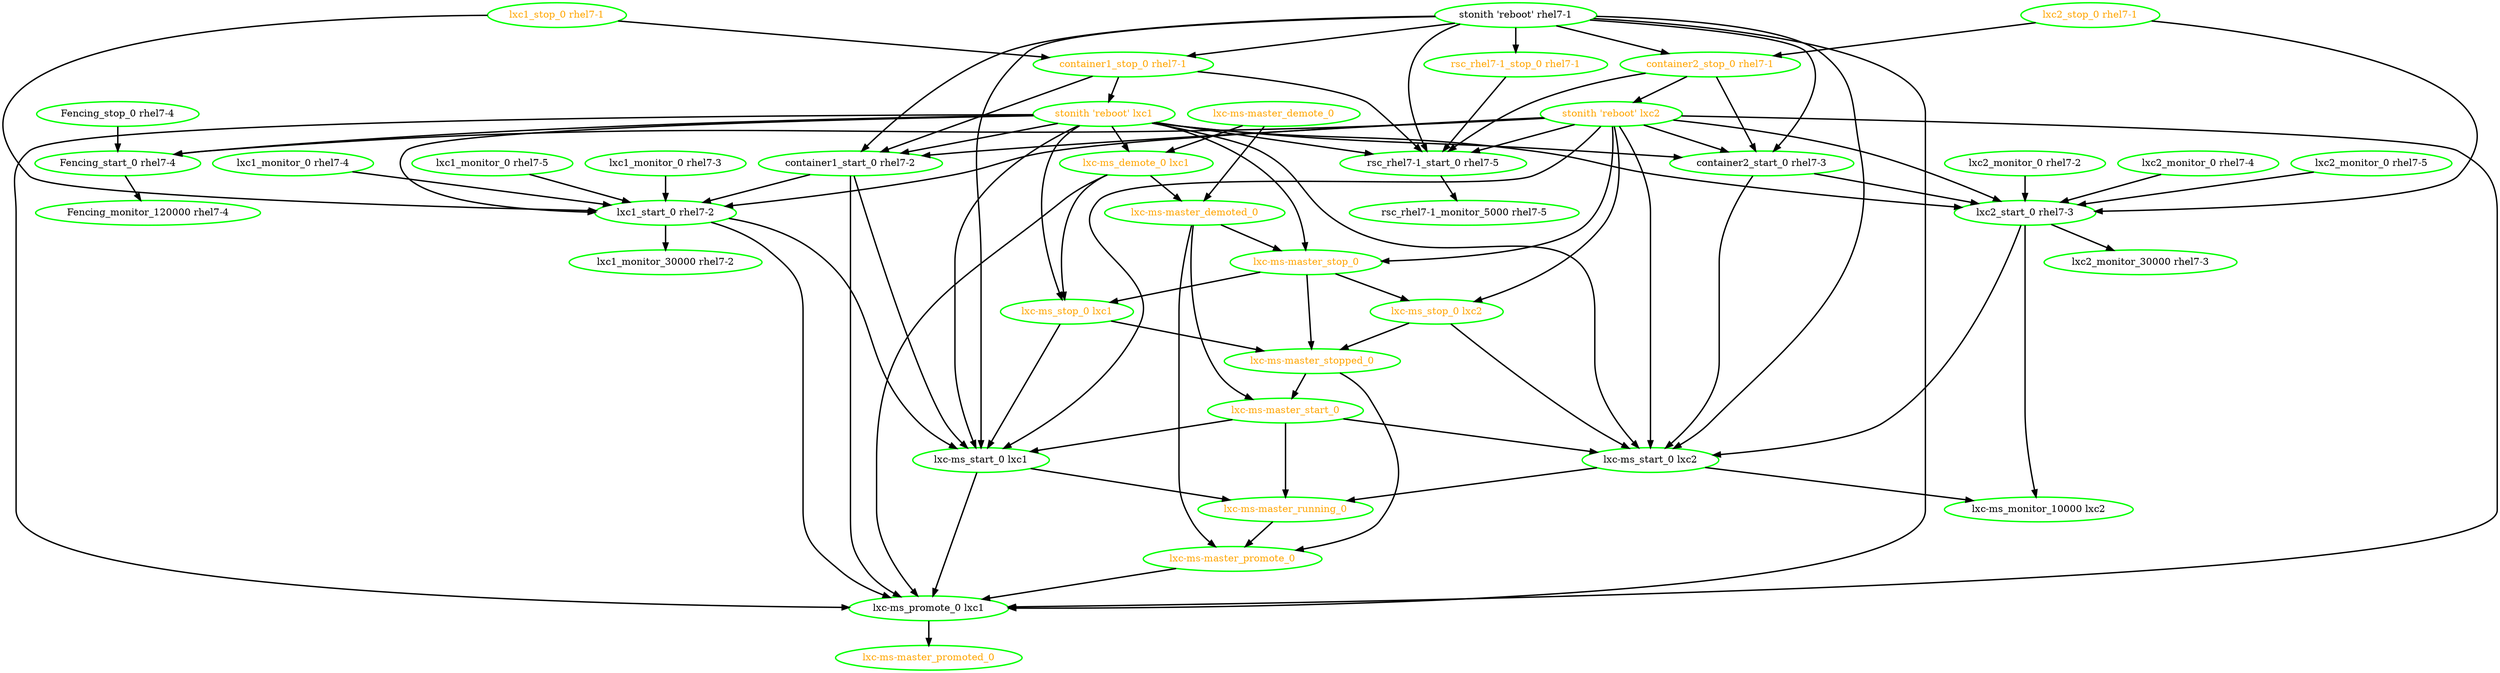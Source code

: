 digraph "g" {
"Fencing_monitor_120000 rhel7-4" [ style=bold color="green" fontcolor="black"]
"Fencing_start_0 rhel7-4" -> "Fencing_monitor_120000 rhel7-4" [ style = bold]
"Fencing_start_0 rhel7-4" [ style=bold color="green" fontcolor="black"]
"Fencing_stop_0 rhel7-4" -> "Fencing_start_0 rhel7-4" [ style = bold]
"Fencing_stop_0 rhel7-4" [ style=bold color="green" fontcolor="black"]
"container1_start_0 rhel7-2" -> "lxc-ms_promote_0 lxc1" [ style = bold]
"container1_start_0 rhel7-2" -> "lxc-ms_start_0 lxc1" [ style = bold]
"container1_start_0 rhel7-2" -> "lxc1_start_0 rhel7-2" [ style = bold]
"container1_start_0 rhel7-2" [ style=bold color="green" fontcolor="black"]
"container1_stop_0 rhel7-1" -> "container1_start_0 rhel7-2" [ style = bold]
"container1_stop_0 rhel7-1" -> "rsc_rhel7-1_start_0 rhel7-5" [ style = bold]
"container1_stop_0 rhel7-1" -> "stonith 'reboot' lxc1" [ style = bold]
"container1_stop_0 rhel7-1" [ style=bold color="green" fontcolor="orange"]
"container2_start_0 rhel7-3" -> "lxc-ms_start_0 lxc2" [ style = bold]
"container2_start_0 rhel7-3" -> "lxc2_start_0 rhel7-3" [ style = bold]
"container2_start_0 rhel7-3" [ style=bold color="green" fontcolor="black"]
"container2_stop_0 rhel7-1" -> "container2_start_0 rhel7-3" [ style = bold]
"container2_stop_0 rhel7-1" -> "rsc_rhel7-1_start_0 rhel7-5" [ style = bold]
"container2_stop_0 rhel7-1" -> "stonith 'reboot' lxc2" [ style = bold]
"container2_stop_0 rhel7-1" [ style=bold color="green" fontcolor="orange"]
"lxc-ms-master_demote_0" -> "lxc-ms-master_demoted_0" [ style = bold]
"lxc-ms-master_demote_0" -> "lxc-ms_demote_0 lxc1" [ style = bold]
"lxc-ms-master_demote_0" [ style=bold color="green" fontcolor="orange"]
"lxc-ms-master_demoted_0" -> "lxc-ms-master_promote_0" [ style = bold]
"lxc-ms-master_demoted_0" -> "lxc-ms-master_start_0" [ style = bold]
"lxc-ms-master_demoted_0" -> "lxc-ms-master_stop_0" [ style = bold]
"lxc-ms-master_demoted_0" [ style=bold color="green" fontcolor="orange"]
"lxc-ms-master_promote_0" -> "lxc-ms_promote_0 lxc1" [ style = bold]
"lxc-ms-master_promote_0" [ style=bold color="green" fontcolor="orange"]
"lxc-ms-master_promoted_0" [ style=bold color="green" fontcolor="orange"]
"lxc-ms-master_running_0" -> "lxc-ms-master_promote_0" [ style = bold]
"lxc-ms-master_running_0" [ style=bold color="green" fontcolor="orange"]
"lxc-ms-master_start_0" -> "lxc-ms-master_running_0" [ style = bold]
"lxc-ms-master_start_0" -> "lxc-ms_start_0 lxc1" [ style = bold]
"lxc-ms-master_start_0" -> "lxc-ms_start_0 lxc2" [ style = bold]
"lxc-ms-master_start_0" [ style=bold color="green" fontcolor="orange"]
"lxc-ms-master_stop_0" -> "lxc-ms-master_stopped_0" [ style = bold]
"lxc-ms-master_stop_0" -> "lxc-ms_stop_0 lxc1" [ style = bold]
"lxc-ms-master_stop_0" -> "lxc-ms_stop_0 lxc2" [ style = bold]
"lxc-ms-master_stop_0" [ style=bold color="green" fontcolor="orange"]
"lxc-ms-master_stopped_0" -> "lxc-ms-master_promote_0" [ style = bold]
"lxc-ms-master_stopped_0" -> "lxc-ms-master_start_0" [ style = bold]
"lxc-ms-master_stopped_0" [ style=bold color="green" fontcolor="orange"]
"lxc-ms_demote_0 lxc1" -> "lxc-ms-master_demoted_0" [ style = bold]
"lxc-ms_demote_0 lxc1" -> "lxc-ms_promote_0 lxc1" [ style = bold]
"lxc-ms_demote_0 lxc1" -> "lxc-ms_stop_0 lxc1" [ style = bold]
"lxc-ms_demote_0 lxc1" [ style=bold color="green" fontcolor="orange"]
"lxc-ms_monitor_10000 lxc2" [ style=bold color="green" fontcolor="black"]
"lxc-ms_promote_0 lxc1" -> "lxc-ms-master_promoted_0" [ style = bold]
"lxc-ms_promote_0 lxc1" [ style=bold color="green" fontcolor="black"]
"lxc-ms_start_0 lxc1" -> "lxc-ms-master_running_0" [ style = bold]
"lxc-ms_start_0 lxc1" -> "lxc-ms_promote_0 lxc1" [ style = bold]
"lxc-ms_start_0 lxc1" [ style=bold color="green" fontcolor="black"]
"lxc-ms_start_0 lxc2" -> "lxc-ms-master_running_0" [ style = bold]
"lxc-ms_start_0 lxc2" -> "lxc-ms_monitor_10000 lxc2" [ style = bold]
"lxc-ms_start_0 lxc2" [ style=bold color="green" fontcolor="black"]
"lxc-ms_stop_0 lxc1" -> "lxc-ms-master_stopped_0" [ style = bold]
"lxc-ms_stop_0 lxc1" -> "lxc-ms_start_0 lxc1" [ style = bold]
"lxc-ms_stop_0 lxc1" [ style=bold color="green" fontcolor="orange"]
"lxc-ms_stop_0 lxc2" -> "lxc-ms-master_stopped_0" [ style = bold]
"lxc-ms_stop_0 lxc2" -> "lxc-ms_start_0 lxc2" [ style = bold]
"lxc-ms_stop_0 lxc2" [ style=bold color="green" fontcolor="orange"]
"lxc1_monitor_0 rhel7-3" -> "lxc1_start_0 rhel7-2" [ style = bold]
"lxc1_monitor_0 rhel7-3" [ style=bold color="green" fontcolor="black"]
"lxc1_monitor_0 rhel7-4" -> "lxc1_start_0 rhel7-2" [ style = bold]
"lxc1_monitor_0 rhel7-4" [ style=bold color="green" fontcolor="black"]
"lxc1_monitor_0 rhel7-5" -> "lxc1_start_0 rhel7-2" [ style = bold]
"lxc1_monitor_0 rhel7-5" [ style=bold color="green" fontcolor="black"]
"lxc1_monitor_30000 rhel7-2" [ style=bold color="green" fontcolor="black"]
"lxc1_start_0 rhel7-2" -> "lxc-ms_promote_0 lxc1" [ style = bold]
"lxc1_start_0 rhel7-2" -> "lxc-ms_start_0 lxc1" [ style = bold]
"lxc1_start_0 rhel7-2" -> "lxc1_monitor_30000 rhel7-2" [ style = bold]
"lxc1_start_0 rhel7-2" [ style=bold color="green" fontcolor="black"]
"lxc1_stop_0 rhel7-1" -> "container1_stop_0 rhel7-1" [ style = bold]
"lxc1_stop_0 rhel7-1" -> "lxc1_start_0 rhel7-2" [ style = bold]
"lxc1_stop_0 rhel7-1" [ style=bold color="green" fontcolor="orange"]
"lxc2_monitor_0 rhel7-2" -> "lxc2_start_0 rhel7-3" [ style = bold]
"lxc2_monitor_0 rhel7-2" [ style=bold color="green" fontcolor="black"]
"lxc2_monitor_0 rhel7-4" -> "lxc2_start_0 rhel7-3" [ style = bold]
"lxc2_monitor_0 rhel7-4" [ style=bold color="green" fontcolor="black"]
"lxc2_monitor_0 rhel7-5" -> "lxc2_start_0 rhel7-3" [ style = bold]
"lxc2_monitor_0 rhel7-5" [ style=bold color="green" fontcolor="black"]
"lxc2_monitor_30000 rhel7-3" [ style=bold color="green" fontcolor="black"]
"lxc2_start_0 rhel7-3" -> "lxc-ms_monitor_10000 lxc2" [ style = bold]
"lxc2_start_0 rhel7-3" -> "lxc-ms_start_0 lxc2" [ style = bold]
"lxc2_start_0 rhel7-3" -> "lxc2_monitor_30000 rhel7-3" [ style = bold]
"lxc2_start_0 rhel7-3" [ style=bold color="green" fontcolor="black"]
"lxc2_stop_0 rhel7-1" -> "container2_stop_0 rhel7-1" [ style = bold]
"lxc2_stop_0 rhel7-1" -> "lxc2_start_0 rhel7-3" [ style = bold]
"lxc2_stop_0 rhel7-1" [ style=bold color="green" fontcolor="orange"]
"rsc_rhel7-1_monitor_5000 rhel7-5" [ style=bold color="green" fontcolor="black"]
"rsc_rhel7-1_start_0 rhel7-5" -> "rsc_rhel7-1_monitor_5000 rhel7-5" [ style = bold]
"rsc_rhel7-1_start_0 rhel7-5" [ style=bold color="green" fontcolor="black"]
"rsc_rhel7-1_stop_0 rhel7-1" -> "rsc_rhel7-1_start_0 rhel7-5" [ style = bold]
"rsc_rhel7-1_stop_0 rhel7-1" [ style=bold color="green" fontcolor="orange"]
"stonith 'reboot' lxc1" -> "Fencing_start_0 rhel7-4" [ style = bold]
"stonith 'reboot' lxc1" -> "container1_start_0 rhel7-2" [ style = bold]
"stonith 'reboot' lxc1" -> "container2_start_0 rhel7-3" [ style = bold]
"stonith 'reboot' lxc1" -> "lxc-ms-master_stop_0" [ style = bold]
"stonith 'reboot' lxc1" -> "lxc-ms_demote_0 lxc1" [ style = bold]
"stonith 'reboot' lxc1" -> "lxc-ms_promote_0 lxc1" [ style = bold]
"stonith 'reboot' lxc1" -> "lxc-ms_start_0 lxc1" [ style = bold]
"stonith 'reboot' lxc1" -> "lxc-ms_start_0 lxc2" [ style = bold]
"stonith 'reboot' lxc1" -> "lxc-ms_stop_0 lxc1" [ style = bold]
"stonith 'reboot' lxc1" -> "lxc1_start_0 rhel7-2" [ style = bold]
"stonith 'reboot' lxc1" -> "lxc2_start_0 rhel7-3" [ style = bold]
"stonith 'reboot' lxc1" -> "rsc_rhel7-1_start_0 rhel7-5" [ style = bold]
"stonith 'reboot' lxc1" [ style=bold color="green" fontcolor="orange"]
"stonith 'reboot' lxc2" -> "Fencing_start_0 rhel7-4" [ style = bold]
"stonith 'reboot' lxc2" -> "container1_start_0 rhel7-2" [ style = bold]
"stonith 'reboot' lxc2" -> "container2_start_0 rhel7-3" [ style = bold]
"stonith 'reboot' lxc2" -> "lxc-ms-master_stop_0" [ style = bold]
"stonith 'reboot' lxc2" -> "lxc-ms_promote_0 lxc1" [ style = bold]
"stonith 'reboot' lxc2" -> "lxc-ms_start_0 lxc1" [ style = bold]
"stonith 'reboot' lxc2" -> "lxc-ms_start_0 lxc2" [ style = bold]
"stonith 'reboot' lxc2" -> "lxc-ms_stop_0 lxc2" [ style = bold]
"stonith 'reboot' lxc2" -> "lxc1_start_0 rhel7-2" [ style = bold]
"stonith 'reboot' lxc2" -> "lxc2_start_0 rhel7-3" [ style = bold]
"stonith 'reboot' lxc2" -> "rsc_rhel7-1_start_0 rhel7-5" [ style = bold]
"stonith 'reboot' lxc2" [ style=bold color="green" fontcolor="orange"]
"stonith 'reboot' rhel7-1" -> "container1_start_0 rhel7-2" [ style = bold]
"stonith 'reboot' rhel7-1" -> "container1_stop_0 rhel7-1" [ style = bold]
"stonith 'reboot' rhel7-1" -> "container2_start_0 rhel7-3" [ style = bold]
"stonith 'reboot' rhel7-1" -> "container2_stop_0 rhel7-1" [ style = bold]
"stonith 'reboot' rhel7-1" -> "lxc-ms_promote_0 lxc1" [ style = bold]
"stonith 'reboot' rhel7-1" -> "lxc-ms_start_0 lxc1" [ style = bold]
"stonith 'reboot' rhel7-1" -> "lxc-ms_start_0 lxc2" [ style = bold]
"stonith 'reboot' rhel7-1" -> "rsc_rhel7-1_start_0 rhel7-5" [ style = bold]
"stonith 'reboot' rhel7-1" -> "rsc_rhel7-1_stop_0 rhel7-1" [ style = bold]
"stonith 'reboot' rhel7-1" [ style=bold color="green" fontcolor="black"]
}
